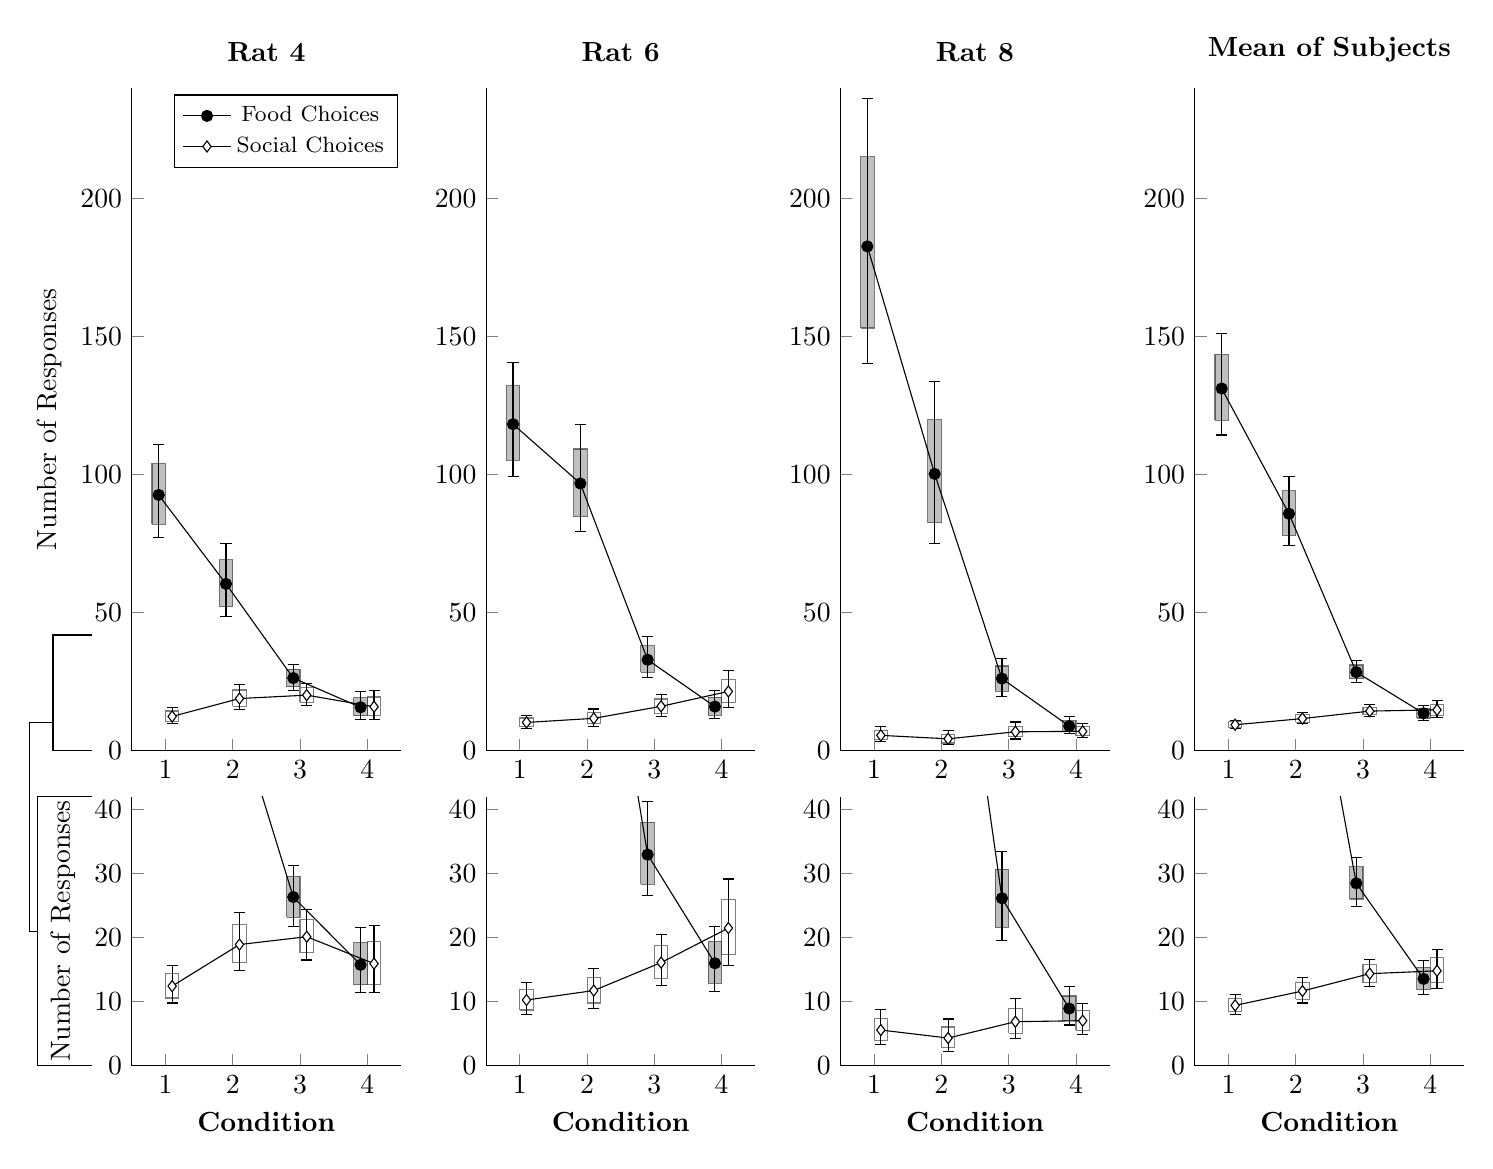\begin{tikzpicture}

	\draw[solid] (-0.5cm,0.0cm) -- (-1cm,0.0cm) -- (-1cm,1.47cm) -- (-0.5cm,1.47cm);
	\draw[solid] (-1.0cm,0.36cm) -- (-1.3cm,0.36cm) -- (-1.3cm,-2.29cm) -- (-1.2cm,-2.29cm);
	\draw[solid] (-0.5cm,-4cm) -- (-1.2cm,-4cm) -- (-1.2cm,-0.58cm) -- (-0.5cm,-0.58cm);
	
	\begin{axis}[
			title={\textbf{\shortstack{Rat 4}}},
			width=5cm, height=10cm,
			axis x line*=bottom,
			axis y line*=left,
%			xlabel={\textbf{Condition}},
			ylabel={Number of Responses},
			xtick={1,2,3,4},
%			xticklabels={Cond 1, Cond 2, Cond 3, Cond 4},
			scaled x ticks=false,
%			ytick={0.4, 0.5, 0.6, 0.7, 0.8, 0.9, 1.0},
			xmin=0.5, xmax=4.5,
			ymin=0, ymax=240,
			bar width = 1cm,
			at={(0.0cm, 0cm)},
			legend style={at={(0.99,0.99)},anchor=north east}
		]

		\addplot[solid, mark=*, black]
			table {
x	y
-1	-1
			};
		\addlegendentry{\footnotesize Food Choices}

		\addplot[mark=diamond*, black, mark options={fill=white}]
			table {
x	y
-1	-1
			};
		\addlegendentry{\footnotesize Social Choices}

		\addplot[fill=gray, draw=black, opacity=0.5]
			table {
x	y
0.8	82.015
0.8	103.965
1.0	103.965
1.0	82.015
0.8	82.015

1.8	52.220
1.8	69.146
2.0	69.146
2.0	52.220
1.8	52.220

2.8	23.163
2.8	29.552
3.0	29.552
3.0	23.163
2.8	23.163

3.8	12.671
3.8	19.187
4.0	19.187
4.0	12.671
3.8	12.671
		};

		\addplot[fill=white, draw=black, opacity=0.5]
			table {
x	y
1.0	10.559
1.0	14.376
1.2	14.376
1.2	10.559
1.0	10.559

2.0	16.083
2.0	22.013
2.2	22.013
2.2	16.083
2.0	16.083

3.0	17.622
3.0	22.783
3.2	22.783
3.2	17.622
3.0	17.622

4.0	12.731
4.0	19.446
4.2	19.446
4.2	12.731
4.0	12.731
		};

		\addplot[solid, mark=*, black, error bars/.cd, y dir=both, y explicit]
			table [x=x, y=y, y error plus=eyp, y error minus=eym] {
x	y		eym	eyp
0.9	92.616	15.448	18.123
1.9	60.408	11.688	14.706
2.9	26.314	4.594	4.985
3.9	15.740	4.299	5.800
			};

		\addplot[solid, mark=diamond*, black, mark options={fill=white}, error bars/.cd, y dir=both, y explicit]
			table [x=x, y=y, y error plus=eyp, y error minus=eym] {
x	y		eym	eyp
1.1	12.419	2.632	3.218
2.1	18.903	4.107	4.965
3.1	20.128	3.628	4.271
4.1	15.924	4.496	5.894
			};

	\end{axis}

	\begin{axis}[
			title={\textbf{\shortstack{Rat 6}}},
			width=5cm, height=10cm,
			axis x line*=bottom,
			axis y line*=left,
%			xlabel={\textbf{Condition}},
%			ylabel={Number of Responses},
			xtick={1,2,3,4},
%			xticklabels={Cond 1, Cond 2, Cond 3, Cond 4},
			scaled x ticks=false,
%			ytick={0.4, 0.5, 0.6, 0.7, 0.8, 0.9, 1.0},
			xmin=0.5, xmax=4.5,
			ymin=0, ymax=240,
			bar width = 1cm,
			at={(4.5cm, 0cm)},
			legend style={at={(0.99,0.99)},anchor=north east}
		]

		\addplot[fill=gray, draw=black, opacity=0.5]
			table {
x	y
0.8	105.225
0.8	132.118
1.0	132.118
1.0	105.225
0.8	105.225

1.8	84.756
1.8	109.257
2.0	109.257
2.0	84.756
1.8	84.756

2.8	28.332
2.8	37.992
3.0	37.992
3.0	28.332
2.8	28.332

3.8	12.884
3.8	19.413
4.0	19.413
4.0	12.884
3.8	12.884
		};

		\addplot[fill=white, draw=black, opacity=0.5]
			table {
x	y
1.0	8.691
1.0	11.868
1.2	11.868
1.2	8.691
1.0	8.691

2.0	9.780
2.0	13.811
2.2	13.811
2.2	9.780
2.0	9.780

3.0	13.600
3.0	18.741
3.2	18.741
3.2	13.600
3.0	13.600

4.0	17.332
4.0	25.955
4.2	25.955
4.2	17.332
4.0	17.332
		};

		\addplot[solid, mark=*, black, error bars/.cd, y dir=both, y explicit]
			table [x=x, y=y, y error plus=eyp, y error minus=eym] {
x	y		eym	eyp
0.9	118.237	18.787	22.488
1.9	96.764	17.287	21.372
2.9	32.935	6.425	8.358
3.9	15.986	4.423	5.776
			};

		\addplot[solid, mark=diamond*, black, mark options={fill=white}, error bars/.cd, y dir=both, y explicit]
			table [x=x, y=y, y error plus=eyp, y error minus=eym] {
x	y		eym	eyp
1.1	10.251	2.263	2.668
2.1	11.728	2.810	3.380
3.1	16.085	3.552	4.403
4.1	21.470	5.865	7.663
			};

	\end{axis}

	\begin{axis}[
			title={\textbf{\shortstack{Rat 8}}},
			width=5cm, height=10cm,
			axis x line*=bottom,
			axis y line*=left,
%			xlabel={\textbf{Condition}},
%			ylabel={Number of Responses},
			xtick={1,2,3,4},
%			xticklabels={Cond 1, Cond 2, Cond 3, Cond 4},
			scaled x ticks=false,
%			ytick={0.4, 0.5, 0.6, 0.7, 0.8, 0.9, 1.0},
			xmin=0.5, xmax=4.5,
			ymin=0, ymax=240,
			bar width = 1cm,
			at={(9.0cm, 0.0cm)},
			legend style={at={(0.99,0.99)},anchor=north east}
		]

		\addplot[fill=gray, draw=black, opacity=0.5]
			table {
x	y
0.8	153.077
0.8	215.001
1.0	215.001
1.0	153.077
0.8	153.077

1.8	82.606
1.8	119.861
2.0	119.861
2.0	82.606
1.8	82.606

2.8	21.602
2.8	30.666
3.0	30.666
3.0	21.602
2.8	21.602

3.8	7.099
3.8	10.885
4.0	10.885
4.0	7.099
3.8	7.099
		};

		\addplot[fill=white, draw=black, opacity=0.5]
			table {
x	y
1.0	3.941
1.0	7.398
1.2	7.398
1.2	3.941
1.0	3.941

2.0	2.813
2.0	6.034
2.2	6.034
2.2	2.813
2.0	2.813

3.0	5.042
3.0	8.898
3.2	8.898
3.2	5.042
3.0	5.042

4.0	5.511
4.0	8.655
4.2	8.655
4.2	5.511
4.0	5.511
		};

		\addplot[solid, mark=*, black, error bars/.cd, y dir=both, y explicit]
			table [x=x, y=y, y error plus=eyp, y error minus=eym] {
x	y		eym	eyp
0.9	182.592	42.441	53.599
1.9	100.245	25.140	33.547
2.9	26.127	6.574	7.304
3.9	8.918	2.563	3.382
			};

		\addplot[solid, mark=diamond*, black, mark options={fill=white}, error bars/.cd, y dir=both, y explicit]
			table [x=x, y=y, y error plus=eyp, y error minus=eym] {
x	y		eym	eyp
1.1	5.566	2.275	3.203
2.1	4.315	2.057	2.981
3.1	6.867	2.618	3.554
4.1	7.026	2.111	2.698
			};

	\end{axis}

	\begin{axis}[
			title={\textbf{\shortstack{Mean of Subjects}}},
			width=5cm, height=10cm,
			axis x line*=bottom,
			axis y line*=left,
%			xlabel={\textbf{Condition}},
%			ylabel={Number of Responses},
			xtick={1,2,3,4},
%			xticklabels={Cond 1, Cond 2, Cond 3, Cond 4},
			scaled x ticks=false,
%			ytick={0.4, 0.5, 0.6, 0.7, 0.8, 0.9, 1.0},
			xmin=0.5, xmax=4.5,
			ymin=0, ymax=240,
			bar width = 1cm,
			at={(13.5cm, 0.0cm)},
			legend style={at={(0.99,0.99)},anchor=north east}
		]

		\addplot[fill=gray, draw=black, opacity=0.5]
			table {
x	y
0.8	119.660
0.8	143.498
1.0	143.498
1.0	119.660
0.8	119.660

1.8	77.882
1.8	94.109
2.0	94.109
2.0	77.882
1.8	77.882

2.8	26.006
2.8	31.043
3.0	31.043
3.0	26.006
2.8	26.006

3.8	11.873
3.8	15.325
4.0	15.325
4.0	11.873
3.8	11.873
		};

		\addplot[fill=white, draw=black, opacity=0.5]
			table {
x	y
1.0	8.417
1.0	10.442
1.2	10.442
1.2	8.417
1.0	8.417

2.0	10.379
2.0	12.992
2.2	12.992
2.2	10.379
2.0	10.379

3.0	12.979
3.0	15.792
3.2	15.792
3.2	12.979
3.0	12.979

4.0	12.916
4.0	16.819
4.2	16.819
4.2	12.916
4.0	12.916
		};

		\addplot[solid, mark=*, black, error bars/.cd, y dir=both, y explicit]
			table [x=x, y=y, y error plus=eyp, y error minus=eym] {
x	y		eym	eyp
0.9	131.148	16.842	19.789
1.9	85.806	11.437	13.572
2.9	28.459	3.647	4.092
3.9	13.548	2.450	2.868
			};

		\addplot[solid, mark=diamond*, black, mark options={fill=white}, error bars/.cd, y dir=both, y explicit]
			table [x=x, y=y, y error plus=eyp, y error minus=eym] {
x	y		eym	eyp
1.1	9.412	1.469	1.654
2.1	11.649	1.872	2.133
3.1	14.360	2.006	2.254
4.1	14.807	2.765	3.284
			};

	\end{axis}

	\begin{axis}[
%			title={\textbf{\shortstack{Rat 4}}},
			width=5cm, height=5cm,
			axis x line*=bottom,
			axis y line*=left,
			xlabel={\textbf{Condition}},
			ylabel={Number of Responses},
			xtick={1,2,3,4},
%			xticklabels={Cond 1, Cond 2, Cond 3, Cond 4},
			scaled x ticks=false,
%			ytick={0.4, 0.5, 0.6, 0.7, 0.8, 0.9, 1.0},
			xmin=0.5, xmax=4.5,
			ymin=0, ymax=42,
			bar width = 1cm,
			at={(0.0cm, -4cm)},
			legend style={at={(0.99,0.99)},anchor=north east}
		]

		\addplot[fill=gray, draw=black, opacity=0.5]
			table {
x	y
0.8	82.015
0.8	103.965
1.0	103.965
1.0	82.015
0.8	82.015

1.8	52.220
1.8	69.146
2.0	69.146
2.0	52.220
1.8	52.220

2.8	23.163
2.8	29.552
3.0	29.552
3.0	23.163
2.8	23.163

3.8	12.671
3.8	19.187
4.0	19.187
4.0	12.671
3.8	12.671
		};

		\addplot[fill=white, draw=black, opacity=0.5]
			table {
x	y
1.0	10.559
1.0	14.376
1.2	14.376
1.2	10.559
1.0	10.559

2.0	16.083
2.0	22.013
2.2	22.013
2.2	16.083
2.0	16.083

3.0	17.622
3.0	22.783
3.2	22.783
3.2	17.622
3.0	17.622

4.0	12.731
4.0	19.446
4.2	19.446
4.2	12.731
4.0	12.731
		};

		\addplot[solid, mark=*, black, error bars/.cd, y dir=both, y explicit]
			table [x=x, y=y, y error plus=eyp, y error minus=eym] {
x	y		eym	eyp
0.9	92.616	15.448	18.123
1.9	60.408	11.688	14.706
2.9	26.314	4.594	4.985
3.9	15.740	4.299	5.800
			};

		\addplot[solid, mark=diamond*, black, mark options={fill=white}, error bars/.cd, y dir=both, y explicit]
			table [x=x, y=y, y error plus=eyp, y error minus=eym] {
x	y		eym	eyp
1.1	12.419	2.632	3.218
2.1	18.903	4.107	4.965
3.1	20.128	3.628	4.271
4.1	15.924	4.496	5.894
			};

	\end{axis}

	\begin{axis}[
%			title={\textbf{\shortstack{Rat 6}}},
			width=5cm, height=5cm,
			axis x line*=bottom,
			axis y line*=left,
			xlabel={\textbf{Condition}},
%			ylabel={Number of Responses},
			xtick={1,2,3,4},
%			xticklabels={Cond 1, Cond 2, Cond 3, Cond 4},
			scaled x ticks=false,
%			ytick={0.4, 0.5, 0.6, 0.7, 0.8, 0.9, 1.0},
			xmin=0.5, xmax=4.5,
			ymin=0, ymax=42,
			bar width = 1cm,
			at={(4.5cm, -4cm)},
			legend style={at={(0.99,0.99)},anchor=north east}
		]

		\addplot[fill=gray, draw=black, opacity=0.5]
			table {
x	y
0.8	105.225
0.8	132.118
1.0	132.118
1.0	105.225
0.8	105.225

1.8	84.756
1.8	109.257
2.0	109.257
2.0	84.756
1.8	84.756

2.8	28.332
2.8	37.992
3.0	37.992
3.0	28.332
2.8	28.332

3.8	12.884
3.8	19.413
4.0	19.413
4.0	12.884
3.8	12.884
		};

		\addplot[fill=white, draw=black, opacity=0.5]
			table {
x	y
1.0	8.691
1.0	11.868
1.2	11.868
1.2	8.691
1.0	8.691

2.0	9.780
2.0	13.811
2.2	13.811
2.2	9.780
2.0	9.780

3.0	13.600
3.0	18.741
3.2	18.741
3.2	13.600
3.0	13.600

4.0	17.332
4.0	25.955
4.2	25.955
4.2	17.332
4.0	17.332
		};

		\addplot[solid, mark=*, black, error bars/.cd, y dir=both, y explicit]
			table [x=x, y=y, y error plus=eyp, y error minus=eym] {
x	y		eym	eyp
0.9	118.237	18.787	22.488
1.9	96.764	17.287	21.372
2.9	32.935	6.425	8.358
3.9	15.986	4.423	5.776
			};

		\addplot[solid, mark=diamond*, black, mark options={fill=white}, error bars/.cd, y dir=both, y explicit]
			table [x=x, y=y, y error plus=eyp, y error minus=eym] {
x	y		eym	eyp
1.1	10.251	2.263	2.668
2.1	11.728	2.810	3.380
3.1	16.085	3.552	4.403
4.1	21.470	5.865	7.663
			};

	\end{axis}

	\begin{axis}[
%			title={\textbf{\shortstack{Rat 8}}},
			width=5cm, height=5cm,
			axis x line*=bottom,
			axis y line*=left,
			xlabel={\textbf{Condition}},
%			ylabel={Number of Responses},
			xtick={1,2,3,4},
%			xticklabels={Cond 1, Cond 2, Cond 3, Cond 4},
			scaled x ticks=false,
%			ytick={0.4, 0.5, 0.6, 0.7, 0.8, 0.9, 1.0},
			xmin=0.5, xmax=4.5,
			ymin=0, ymax=42,
			bar width = 1cm,
			at={(9.0cm, -4cm)},
			legend style={at={(0.99,0.99)},anchor=north east}
		]

		\addplot[fill=gray, draw=black, opacity=0.5]
			table {
x	y
0.8	153.077
0.8	215.001
1.0	215.001
1.0	153.077
0.8	153.077

1.8	82.606
1.8	119.861
2.0	119.861
2.0	82.606
1.8	82.606

2.8	21.602
2.8	30.666
3.0	30.666
3.0	21.602
2.8	21.602

3.8	7.099
3.8	10.885
4.0	10.885
4.0	7.099
3.8	7.099
		};

		\addplot[fill=white, draw=black, opacity=0.5]
			table {
x	y
1.0	3.941
1.0	7.398
1.2	7.398
1.2	3.941
1.0	3.941

2.0	2.813
2.0	6.034
2.2	6.034
2.2	2.813
2.0	2.813

3.0	5.042
3.0	8.898
3.2	8.898
3.2	5.042
3.0	5.042

4.0	5.511
4.0	8.655
4.2	8.655
4.2	5.511
4.0	5.511
		};

		\addplot[solid, mark=*, black, error bars/.cd, y dir=both, y explicit]
			table [x=x, y=y, y error plus=eyp, y error minus=eym] {
x	y		eym	eyp
0.9	182.592	42.441	53.599
1.9	100.245	25.140	33.547
2.9	26.127	6.574	7.304
3.9	8.918	2.563	3.382
			};

		\addplot[solid, mark=diamond*, black, mark options={fill=white}, error bars/.cd, y dir=both, y explicit]
			table [x=x, y=y, y error plus=eyp, y error minus=eym] {
x	y		eym	eyp
1.1	5.566	2.275	3.203
2.1	4.315	2.057	2.981
3.1	6.867	2.618	3.554
4.1	7.026	2.111	2.698
			};

	\end{axis}

	\begin{axis}[
%			title={\textbf{\shortstack{Mean of Subjects}}},
			width=5cm, height=5cm,
			axis x line*=bottom,
			axis y line*=left,
			xlabel={\textbf{Condition}},
%			ylabel={Number of Responses},
			xtick={1,2,3,4},
%			xticklabels={Cond 1, Cond 2, Cond 3, Cond 4},
			scaled x ticks=false,
%			ytick={0.4, 0.5, 0.6, 0.7, 0.8, 0.9, 1.0},
			xmin=0.5, xmax=4.5,
			ymin=0, ymax=42,
			bar width = 1cm,
			at={(13.5cm, -4cm)},
			legend style={at={(0.99,0.99)},anchor=north east}
		]

		\addplot[fill=gray, draw=black, opacity=0.5]
			table {
x	y
0.8	119.660
0.8	143.498
1.0	143.498
1.0	119.660
0.8	119.660

1.8	77.882
1.8	94.109
2.0	94.109
2.0	77.882
1.8	77.882

2.8	26.006
2.8	31.043
3.0	31.043
3.0	26.006
2.8	26.006

3.8	11.873
3.8	15.325
4.0	15.325
4.0	11.873
3.8	11.873
		};

		\addplot[fill=white, draw=black, opacity=0.5]
			table {
x	y
1.0	8.417
1.0	10.442
1.2	10.442
1.2	8.417
1.0	8.417

2.0	10.379
2.0	12.992
2.2	12.992
2.2	10.379
2.0	10.379

3.0	12.979
3.0	15.792
3.2	15.792
3.2	12.979
3.0	12.979

4.0	12.916
4.0	16.819
4.2	16.819
4.2	12.916
4.0	12.916
		};

		\addplot[solid, mark=*, black, error bars/.cd, y dir=both, y explicit]
			table [x=x, y=y, y error plus=eyp, y error minus=eym] {
x	y		eym	eyp
0.9	131.148	16.842	19.789
1.9	85.806	11.437	13.572
2.9	28.459	3.647	4.092
3.9	13.548	2.450	2.868
			};

		\addplot[solid, mark=diamond*, black, mark options={fill=white}, error bars/.cd, y dir=both, y explicit]
			table [x=x, y=y, y error plus=eyp, y error minus=eym] {
x	y		eym	eyp
1.1	9.412	1.469	1.654
2.1	11.649	1.872	2.133
3.1	14.360	2.006	2.254
4.1	14.807	2.765	3.284
			};

	\end{axis}


\end{tikzpicture}